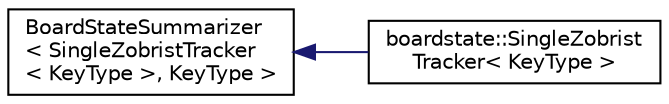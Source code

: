 digraph "Graphical Class Hierarchy"
{
 // LATEX_PDF_SIZE
  edge [fontname="Helvetica",fontsize="10",labelfontname="Helvetica",labelfontsize="10"];
  node [fontname="Helvetica",fontsize="10",shape=record];
  rankdir="LR";
  Node0 [label="BoardStateSummarizer\l\< SingleZobristTracker\l\< KeyType \>, KeyType \>",height=0.2,width=0.4,color="black", fillcolor="white", style="filled",URL="$classBoardStateSummarizer.html",tooltip=" "];
  Node0 -> Node1 [dir="back",color="midnightblue",fontsize="10",style="solid",fontname="Helvetica"];
  Node1 [label="boardstate::SingleZobrist\lTracker\< KeyType \>",height=0.2,width=0.4,color="black", fillcolor="white", style="filled",URL="$classboardstate_1_1SingleZobristTracker.html",tooltip="Tracks board state using one boardstate::ZobristCalculator and a Implements BoardStateSummarizer inte..."];
}
